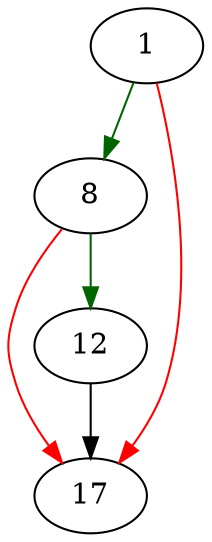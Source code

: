 strict digraph "xprintf" {
	// Node definitions.
	1 [entry=true];
	8;
	17;
	12;

	// Edge definitions.
	1 -> 8 [
		color=darkgreen
		cond=true
	];
	1 -> 17 [
		color=red
		cond=false
	];
	8 -> 17 [
		color=red
		cond=false
	];
	8 -> 12 [
		color=darkgreen
		cond=true
	];
	12 -> 17;
}